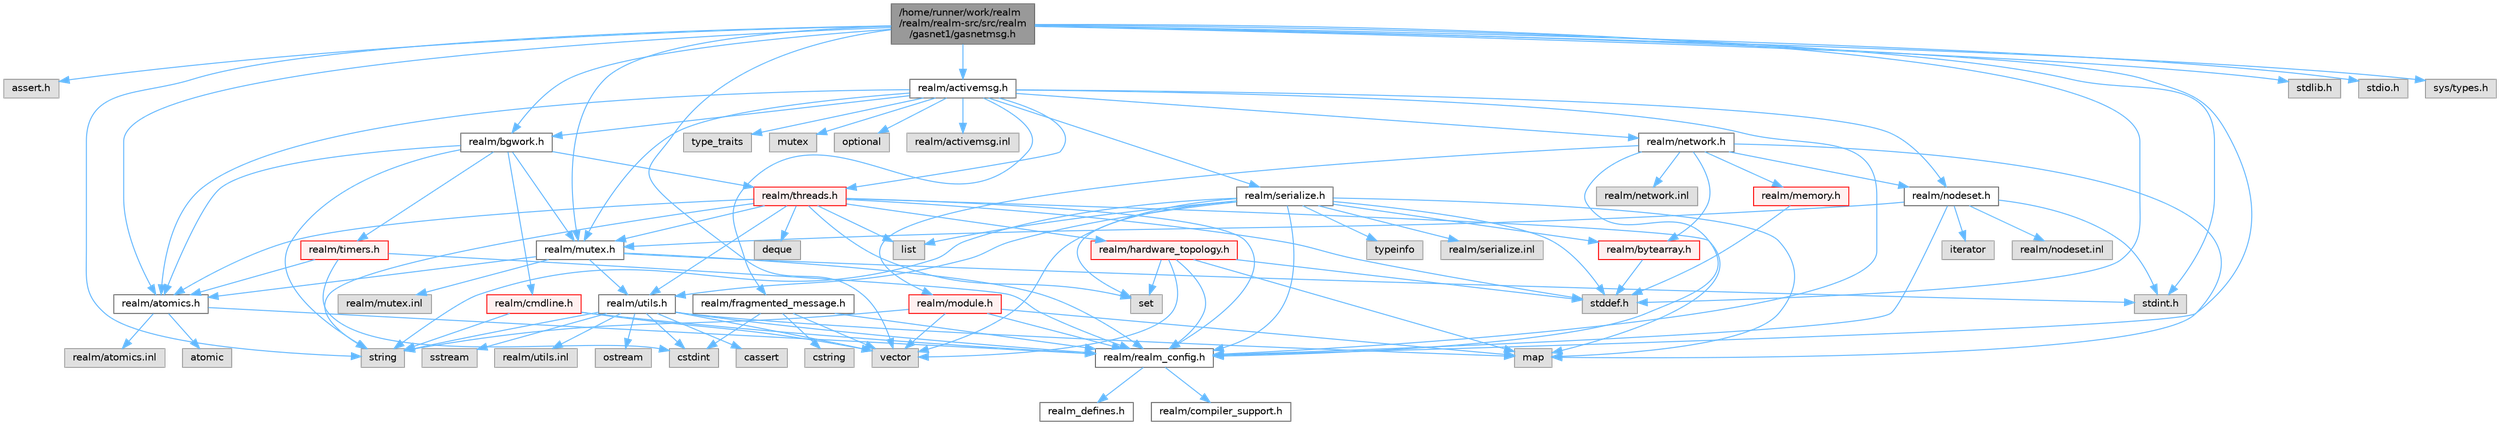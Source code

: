 digraph "/home/runner/work/realm/realm/realm-src/src/realm/gasnet1/gasnetmsg.h"
{
 // LATEX_PDF_SIZE
  bgcolor="transparent";
  edge [fontname=Helvetica,fontsize=10,labelfontname=Helvetica,labelfontsize=10];
  node [fontname=Helvetica,fontsize=10,shape=box,height=0.2,width=0.4];
  Node1 [id="Node000001",label="/home/runner/work/realm\l/realm/realm-src/src/realm\l/gasnet1/gasnetmsg.h",height=0.2,width=0.4,color="gray40", fillcolor="grey60", style="filled", fontcolor="black",tooltip=" "];
  Node1 -> Node2 [id="edge1_Node000001_Node000002",color="steelblue1",style="solid",tooltip=" "];
  Node2 [id="Node000002",label="assert.h",height=0.2,width=0.4,color="grey60", fillcolor="#E0E0E0", style="filled",tooltip=" "];
  Node1 -> Node3 [id="edge2_Node000001_Node000003",color="steelblue1",style="solid",tooltip=" "];
  Node3 [id="Node000003",label="stddef.h",height=0.2,width=0.4,color="grey60", fillcolor="#E0E0E0", style="filled",tooltip=" "];
  Node1 -> Node4 [id="edge3_Node000001_Node000004",color="steelblue1",style="solid",tooltip=" "];
  Node4 [id="Node000004",label="stdlib.h",height=0.2,width=0.4,color="grey60", fillcolor="#E0E0E0", style="filled",tooltip=" "];
  Node1 -> Node5 [id="edge4_Node000001_Node000005",color="steelblue1",style="solid",tooltip=" "];
  Node5 [id="Node000005",label="stdio.h",height=0.2,width=0.4,color="grey60", fillcolor="#E0E0E0", style="filled",tooltip=" "];
  Node1 -> Node6 [id="edge5_Node000001_Node000006",color="steelblue1",style="solid",tooltip=" "];
  Node6 [id="Node000006",label="vector",height=0.2,width=0.4,color="grey60", fillcolor="#E0E0E0", style="filled",tooltip=" "];
  Node1 -> Node7 [id="edge6_Node000001_Node000007",color="steelblue1",style="solid",tooltip=" "];
  Node7 [id="Node000007",label="string",height=0.2,width=0.4,color="grey60", fillcolor="#E0E0E0", style="filled",tooltip=" "];
  Node1 -> Node8 [id="edge7_Node000001_Node000008",color="steelblue1",style="solid",tooltip=" "];
  Node8 [id="Node000008",label="sys/types.h",height=0.2,width=0.4,color="grey60", fillcolor="#E0E0E0", style="filled",tooltip=" "];
  Node1 -> Node9 [id="edge8_Node000001_Node000009",color="steelblue1",style="solid",tooltip=" "];
  Node9 [id="Node000009",label="realm/realm_config.h",height=0.2,width=0.4,color="grey40", fillcolor="white", style="filled",URL="$realm__config_8h.html",tooltip=" "];
  Node9 -> Node10 [id="edge9_Node000009_Node000010",color="steelblue1",style="solid",tooltip=" "];
  Node10 [id="Node000010",label="realm_defines.h",height=0.2,width=0.4,color="grey40", fillcolor="white", style="filled",URL="$realm__defines_8h.html",tooltip=" "];
  Node9 -> Node11 [id="edge10_Node000009_Node000011",color="steelblue1",style="solid",tooltip=" "];
  Node11 [id="Node000011",label="realm/compiler_support.h",height=0.2,width=0.4,color="grey40", fillcolor="white", style="filled",URL="$compiler__support_8h.html",tooltip=" "];
  Node1 -> Node12 [id="edge11_Node000001_Node000012",color="steelblue1",style="solid",tooltip=" "];
  Node12 [id="Node000012",label="realm/mutex.h",height=0.2,width=0.4,color="grey40", fillcolor="white", style="filled",URL="$mutex_8h.html",tooltip=" "];
  Node12 -> Node9 [id="edge12_Node000012_Node000009",color="steelblue1",style="solid",tooltip=" "];
  Node12 -> Node13 [id="edge13_Node000012_Node000013",color="steelblue1",style="solid",tooltip=" "];
  Node13 [id="Node000013",label="realm/utils.h",height=0.2,width=0.4,color="grey40", fillcolor="white", style="filled",URL="$utils_8h.html",tooltip=" "];
  Node13 -> Node9 [id="edge14_Node000013_Node000009",color="steelblue1",style="solid",tooltip=" "];
  Node13 -> Node7 [id="edge15_Node000013_Node000007",color="steelblue1",style="solid",tooltip=" "];
  Node13 -> Node14 [id="edge16_Node000013_Node000014",color="steelblue1",style="solid",tooltip=" "];
  Node14 [id="Node000014",label="ostream",height=0.2,width=0.4,color="grey60", fillcolor="#E0E0E0", style="filled",tooltip=" "];
  Node13 -> Node6 [id="edge17_Node000013_Node000006",color="steelblue1",style="solid",tooltip=" "];
  Node13 -> Node15 [id="edge18_Node000013_Node000015",color="steelblue1",style="solid",tooltip=" "];
  Node15 [id="Node000015",label="map",height=0.2,width=0.4,color="grey60", fillcolor="#E0E0E0", style="filled",tooltip=" "];
  Node13 -> Node16 [id="edge19_Node000013_Node000016",color="steelblue1",style="solid",tooltip=" "];
  Node16 [id="Node000016",label="cassert",height=0.2,width=0.4,color="grey60", fillcolor="#E0E0E0", style="filled",tooltip=" "];
  Node13 -> Node17 [id="edge20_Node000013_Node000017",color="steelblue1",style="solid",tooltip=" "];
  Node17 [id="Node000017",label="cstdint",height=0.2,width=0.4,color="grey60", fillcolor="#E0E0E0", style="filled",tooltip=" "];
  Node13 -> Node18 [id="edge21_Node000013_Node000018",color="steelblue1",style="solid",tooltip=" "];
  Node18 [id="Node000018",label="sstream",height=0.2,width=0.4,color="grey60", fillcolor="#E0E0E0", style="filled",tooltip=" "];
  Node13 -> Node19 [id="edge22_Node000013_Node000019",color="steelblue1",style="solid",tooltip=" "];
  Node19 [id="Node000019",label="realm/utils.inl",height=0.2,width=0.4,color="grey60", fillcolor="#E0E0E0", style="filled",tooltip=" "];
  Node12 -> Node20 [id="edge23_Node000012_Node000020",color="steelblue1",style="solid",tooltip=" "];
  Node20 [id="Node000020",label="realm/atomics.h",height=0.2,width=0.4,color="grey40", fillcolor="white", style="filled",URL="$atomics_8h.html",tooltip=" "];
  Node20 -> Node9 [id="edge24_Node000020_Node000009",color="steelblue1",style="solid",tooltip=" "];
  Node20 -> Node21 [id="edge25_Node000020_Node000021",color="steelblue1",style="solid",tooltip=" "];
  Node21 [id="Node000021",label="atomic",height=0.2,width=0.4,color="grey60", fillcolor="#E0E0E0", style="filled",tooltip=" "];
  Node20 -> Node22 [id="edge26_Node000020_Node000022",color="steelblue1",style="solid",tooltip=" "];
  Node22 [id="Node000022",label="realm/atomics.inl",height=0.2,width=0.4,color="grey60", fillcolor="#E0E0E0", style="filled",tooltip=" "];
  Node12 -> Node23 [id="edge27_Node000012_Node000023",color="steelblue1",style="solid",tooltip=" "];
  Node23 [id="Node000023",label="stdint.h",height=0.2,width=0.4,color="grey60", fillcolor="#E0E0E0", style="filled",tooltip=" "];
  Node12 -> Node24 [id="edge28_Node000012_Node000024",color="steelblue1",style="solid",tooltip=" "];
  Node24 [id="Node000024",label="realm/mutex.inl",height=0.2,width=0.4,color="grey60", fillcolor="#E0E0E0", style="filled",tooltip=" "];
  Node1 -> Node25 [id="edge29_Node000001_Node000025",color="steelblue1",style="solid",tooltip=" "];
  Node25 [id="Node000025",label="realm/activemsg.h",height=0.2,width=0.4,color="grey40", fillcolor="white", style="filled",URL="$activemsg_8h.html",tooltip=" "];
  Node25 -> Node9 [id="edge30_Node000025_Node000009",color="steelblue1",style="solid",tooltip=" "];
  Node25 -> Node26 [id="edge31_Node000025_Node000026",color="steelblue1",style="solid",tooltip=" "];
  Node26 [id="Node000026",label="realm/fragmented_message.h",height=0.2,width=0.4,color="grey40", fillcolor="white", style="filled",URL="$fragmented__message_8h.html",tooltip="Helper utility for reconstructing large ActiveMessages that were split into multiple network packets."];
  Node26 -> Node9 [id="edge32_Node000026_Node000009",color="steelblue1",style="solid",tooltip=" "];
  Node26 -> Node6 [id="edge33_Node000026_Node000006",color="steelblue1",style="solid",tooltip=" "];
  Node26 -> Node17 [id="edge34_Node000026_Node000017",color="steelblue1",style="solid",tooltip=" "];
  Node26 -> Node27 [id="edge35_Node000026_Node000027",color="steelblue1",style="solid",tooltip=" "];
  Node27 [id="Node000027",label="cstring",height=0.2,width=0.4,color="grey60", fillcolor="#E0E0E0", style="filled",tooltip=" "];
  Node25 -> Node12 [id="edge36_Node000025_Node000012",color="steelblue1",style="solid",tooltip=" "];
  Node25 -> Node28 [id="edge37_Node000025_Node000028",color="steelblue1",style="solid",tooltip=" "];
  Node28 [id="Node000028",label="realm/serialize.h",height=0.2,width=0.4,color="grey40", fillcolor="white", style="filled",URL="$serialize_8h.html",tooltip=" "];
  Node28 -> Node9 [id="edge38_Node000028_Node000009",color="steelblue1",style="solid",tooltip=" "];
  Node28 -> Node29 [id="edge39_Node000028_Node000029",color="steelblue1",style="solid",tooltip=" "];
  Node29 [id="Node000029",label="realm/bytearray.h",height=0.2,width=0.4,color="red", fillcolor="#FFF0F0", style="filled",URL="$bytearray_8h.html",tooltip=" "];
  Node29 -> Node3 [id="edge40_Node000029_Node000003",color="steelblue1",style="solid",tooltip=" "];
  Node28 -> Node13 [id="edge41_Node000028_Node000013",color="steelblue1",style="solid",tooltip=" "];
  Node28 -> Node3 [id="edge42_Node000028_Node000003",color="steelblue1",style="solid",tooltip=" "];
  Node28 -> Node6 [id="edge43_Node000028_Node000006",color="steelblue1",style="solid",tooltip=" "];
  Node28 -> Node31 [id="edge44_Node000028_Node000031",color="steelblue1",style="solid",tooltip=" "];
  Node31 [id="Node000031",label="list",height=0.2,width=0.4,color="grey60", fillcolor="#E0E0E0", style="filled",tooltip=" "];
  Node28 -> Node32 [id="edge45_Node000028_Node000032",color="steelblue1",style="solid",tooltip=" "];
  Node32 [id="Node000032",label="set",height=0.2,width=0.4,color="grey60", fillcolor="#E0E0E0", style="filled",tooltip=" "];
  Node28 -> Node15 [id="edge46_Node000028_Node000015",color="steelblue1",style="solid",tooltip=" "];
  Node28 -> Node7 [id="edge47_Node000028_Node000007",color="steelblue1",style="solid",tooltip=" "];
  Node28 -> Node33 [id="edge48_Node000028_Node000033",color="steelblue1",style="solid",tooltip=" "];
  Node33 [id="Node000033",label="typeinfo",height=0.2,width=0.4,color="grey60", fillcolor="#E0E0E0", style="filled",tooltip=" "];
  Node28 -> Node34 [id="edge49_Node000028_Node000034",color="steelblue1",style="solid",tooltip=" "];
  Node34 [id="Node000034",label="realm/serialize.inl",height=0.2,width=0.4,color="grey60", fillcolor="#E0E0E0", style="filled",tooltip=" "];
  Node25 -> Node35 [id="edge50_Node000025_Node000035",color="steelblue1",style="solid",tooltip=" "];
  Node35 [id="Node000035",label="realm/nodeset.h",height=0.2,width=0.4,color="grey40", fillcolor="white", style="filled",URL="$nodeset_8h.html",tooltip=" "];
  Node35 -> Node9 [id="edge51_Node000035_Node000009",color="steelblue1",style="solid",tooltip=" "];
  Node35 -> Node12 [id="edge52_Node000035_Node000012",color="steelblue1",style="solid",tooltip=" "];
  Node35 -> Node23 [id="edge53_Node000035_Node000023",color="steelblue1",style="solid",tooltip=" "];
  Node35 -> Node36 [id="edge54_Node000035_Node000036",color="steelblue1",style="solid",tooltip=" "];
  Node36 [id="Node000036",label="iterator",height=0.2,width=0.4,color="grey60", fillcolor="#E0E0E0", style="filled",tooltip=" "];
  Node35 -> Node37 [id="edge55_Node000035_Node000037",color="steelblue1",style="solid",tooltip=" "];
  Node37 [id="Node000037",label="realm/nodeset.inl",height=0.2,width=0.4,color="grey60", fillcolor="#E0E0E0", style="filled",tooltip=" "];
  Node25 -> Node38 [id="edge56_Node000025_Node000038",color="steelblue1",style="solid",tooltip=" "];
  Node38 [id="Node000038",label="realm/network.h",height=0.2,width=0.4,color="grey40", fillcolor="white", style="filled",URL="$network_8h.html",tooltip=" "];
  Node38 -> Node9 [id="edge57_Node000038_Node000009",color="steelblue1",style="solid",tooltip=" "];
  Node38 -> Node39 [id="edge58_Node000038_Node000039",color="steelblue1",style="solid",tooltip=" "];
  Node39 [id="Node000039",label="realm/module.h",height=0.2,width=0.4,color="red", fillcolor="#FFF0F0", style="filled",URL="$module_8h.html",tooltip=" "];
  Node39 -> Node9 [id="edge59_Node000039_Node000009",color="steelblue1",style="solid",tooltip=" "];
  Node39 -> Node6 [id="edge60_Node000039_Node000006",color="steelblue1",style="solid",tooltip=" "];
  Node39 -> Node7 [id="edge61_Node000039_Node000007",color="steelblue1",style="solid",tooltip=" "];
  Node39 -> Node15 [id="edge62_Node000039_Node000015",color="steelblue1",style="solid",tooltip=" "];
  Node38 -> Node35 [id="edge63_Node000038_Node000035",color="steelblue1",style="solid",tooltip=" "];
  Node38 -> Node44 [id="edge64_Node000038_Node000044",color="steelblue1",style="solid",tooltip=" "];
  Node44 [id="Node000044",label="realm/memory.h",height=0.2,width=0.4,color="red", fillcolor="#FFF0F0", style="filled",URL="$memory_8h.html",tooltip=" "];
  Node44 -> Node3 [id="edge65_Node000044_Node000003",color="steelblue1",style="solid",tooltip=" "];
  Node38 -> Node29 [id="edge66_Node000038_Node000029",color="steelblue1",style="solid",tooltip=" "];
  Node38 -> Node15 [id="edge67_Node000038_Node000015",color="steelblue1",style="solid",tooltip=" "];
  Node38 -> Node47 [id="edge68_Node000038_Node000047",color="steelblue1",style="solid",tooltip=" "];
  Node47 [id="Node000047",label="realm/network.inl",height=0.2,width=0.4,color="grey60", fillcolor="#E0E0E0", style="filled",tooltip=" "];
  Node25 -> Node20 [id="edge69_Node000025_Node000020",color="steelblue1",style="solid",tooltip=" "];
  Node25 -> Node48 [id="edge70_Node000025_Node000048",color="steelblue1",style="solid",tooltip=" "];
  Node48 [id="Node000048",label="realm/threads.h",height=0.2,width=0.4,color="red", fillcolor="#FFF0F0", style="filled",URL="$threads_8h.html",tooltip=" "];
  Node48 -> Node9 [id="edge71_Node000048_Node000009",color="steelblue1",style="solid",tooltip=" "];
  Node48 -> Node12 [id="edge72_Node000048_Node000012",color="steelblue1",style="solid",tooltip=" "];
  Node48 -> Node20 [id="edge73_Node000048_Node000020",color="steelblue1",style="solid",tooltip=" "];
  Node48 -> Node13 [id="edge74_Node000048_Node000013",color="steelblue1",style="solid",tooltip=" "];
  Node48 -> Node49 [id="edge75_Node000048_Node000049",color="steelblue1",style="solid",tooltip=" "];
  Node49 [id="Node000049",label="realm/hardware_topology.h",height=0.2,width=0.4,color="red", fillcolor="#FFF0F0", style="filled",URL="$hardware__topology_8h.html",tooltip=" "];
  Node49 -> Node9 [id="edge76_Node000049_Node000009",color="steelblue1",style="solid",tooltip=" "];
  Node49 -> Node3 [id="edge77_Node000049_Node000003",color="steelblue1",style="solid",tooltip=" "];
  Node49 -> Node32 [id="edge78_Node000049_Node000032",color="steelblue1",style="solid",tooltip=" "];
  Node49 -> Node15 [id="edge79_Node000049_Node000015",color="steelblue1",style="solid",tooltip=" "];
  Node49 -> Node6 [id="edge80_Node000049_Node000006",color="steelblue1",style="solid",tooltip=" "];
  Node48 -> Node3 [id="edge81_Node000048_Node000003",color="steelblue1",style="solid",tooltip=" "];
  Node48 -> Node7 [id="edge82_Node000048_Node000007",color="steelblue1",style="solid",tooltip=" "];
  Node48 -> Node31 [id="edge83_Node000048_Node000031",color="steelblue1",style="solid",tooltip=" "];
  Node48 -> Node32 [id="edge84_Node000048_Node000032",color="steelblue1",style="solid",tooltip=" "];
  Node48 -> Node15 [id="edge85_Node000048_Node000015",color="steelblue1",style="solid",tooltip=" "];
  Node48 -> Node51 [id="edge86_Node000048_Node000051",color="steelblue1",style="solid",tooltip=" "];
  Node51 [id="Node000051",label="deque",height=0.2,width=0.4,color="grey60", fillcolor="#E0E0E0", style="filled",tooltip=" "];
  Node25 -> Node53 [id="edge87_Node000025_Node000053",color="steelblue1",style="solid",tooltip=" "];
  Node53 [id="Node000053",label="realm/bgwork.h",height=0.2,width=0.4,color="grey40", fillcolor="white", style="filled",URL="$bgwork_8h.html",tooltip=" "];
  Node53 -> Node20 [id="edge88_Node000053_Node000020",color="steelblue1",style="solid",tooltip=" "];
  Node53 -> Node48 [id="edge89_Node000053_Node000048",color="steelblue1",style="solid",tooltip=" "];
  Node53 -> Node12 [id="edge90_Node000053_Node000012",color="steelblue1",style="solid",tooltip=" "];
  Node53 -> Node54 [id="edge91_Node000053_Node000054",color="steelblue1",style="solid",tooltip=" "];
  Node54 [id="Node000054",label="realm/cmdline.h",height=0.2,width=0.4,color="red", fillcolor="#FFF0F0", style="filled",URL="$cmdline_8h.html",tooltip=" "];
  Node54 -> Node9 [id="edge92_Node000054_Node000009",color="steelblue1",style="solid",tooltip=" "];
  Node54 -> Node6 [id="edge93_Node000054_Node000006",color="steelblue1",style="solid",tooltip=" "];
  Node54 -> Node7 [id="edge94_Node000054_Node000007",color="steelblue1",style="solid",tooltip=" "];
  Node53 -> Node56 [id="edge95_Node000053_Node000056",color="steelblue1",style="solid",tooltip=" "];
  Node56 [id="Node000056",label="realm/timers.h",height=0.2,width=0.4,color="red", fillcolor="#FFF0F0", style="filled",URL="$timers_8h.html",tooltip=" "];
  Node56 -> Node9 [id="edge96_Node000056_Node000009",color="steelblue1",style="solid",tooltip=" "];
  Node56 -> Node20 [id="edge97_Node000056_Node000020",color="steelblue1",style="solid",tooltip=" "];
  Node56 -> Node17 [id="edge98_Node000056_Node000017",color="steelblue1",style="solid",tooltip=" "];
  Node53 -> Node7 [id="edge99_Node000053_Node000007",color="steelblue1",style="solid",tooltip=" "];
  Node25 -> Node58 [id="edge100_Node000025_Node000058",color="steelblue1",style="solid",tooltip=" "];
  Node58 [id="Node000058",label="type_traits",height=0.2,width=0.4,color="grey60", fillcolor="#E0E0E0", style="filled",tooltip=" "];
  Node25 -> Node59 [id="edge101_Node000025_Node000059",color="steelblue1",style="solid",tooltip=" "];
  Node59 [id="Node000059",label="mutex",height=0.2,width=0.4,color="grey60", fillcolor="#E0E0E0", style="filled",tooltip=" "];
  Node25 -> Node60 [id="edge102_Node000025_Node000060",color="steelblue1",style="solid",tooltip=" "];
  Node60 [id="Node000060",label="optional",height=0.2,width=0.4,color="grey60", fillcolor="#E0E0E0", style="filled",tooltip=" "];
  Node25 -> Node61 [id="edge103_Node000025_Node000061",color="steelblue1",style="solid",tooltip=" "];
  Node61 [id="Node000061",label="realm/activemsg.inl",height=0.2,width=0.4,color="grey60", fillcolor="#E0E0E0", style="filled",tooltip=" "];
  Node1 -> Node53 [id="edge104_Node000001_Node000053",color="steelblue1",style="solid",tooltip=" "];
  Node1 -> Node20 [id="edge105_Node000001_Node000020",color="steelblue1",style="solid",tooltip=" "];
  Node1 -> Node23 [id="edge106_Node000001_Node000023",color="steelblue1",style="solid",tooltip=" "];
}
